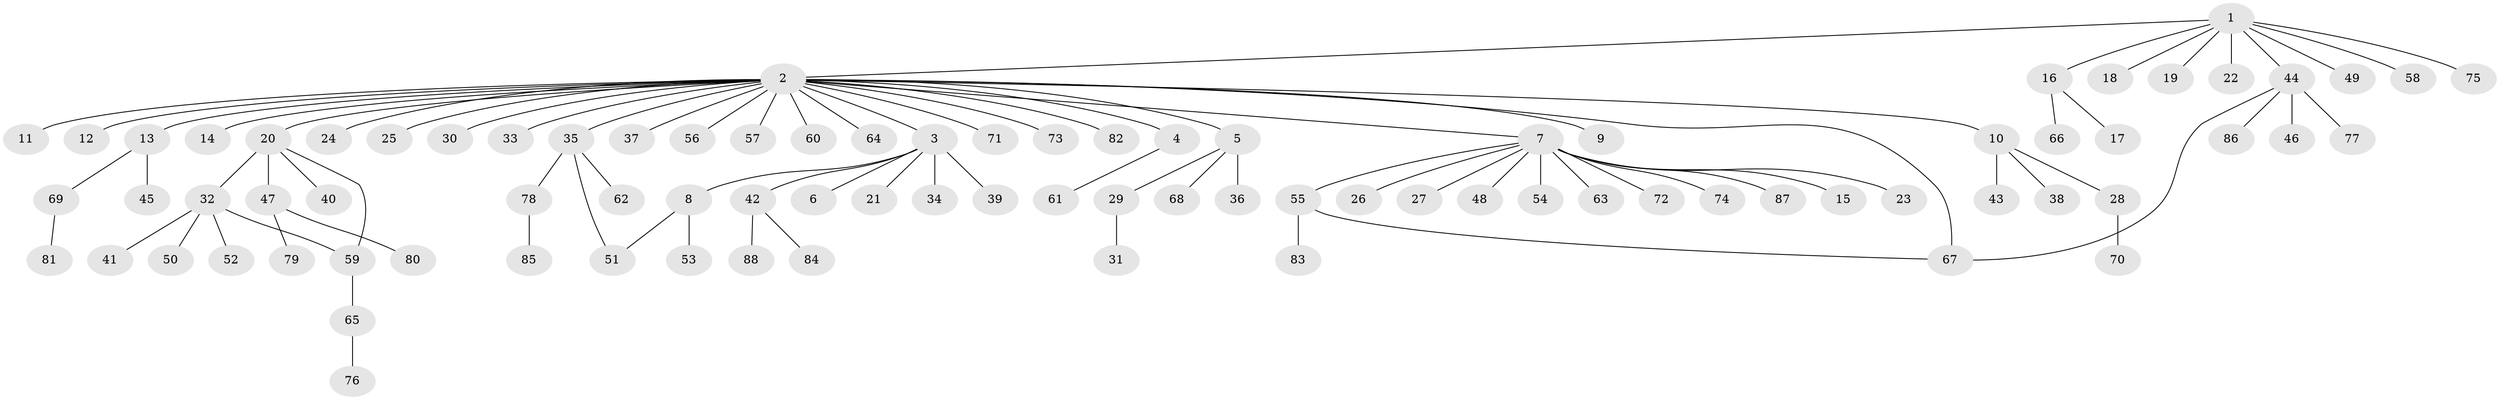 // coarse degree distribution, {4: 0.11538461538461539, 1: 0.8076923076923077, 2: 0.038461538461538464, 15: 0.038461538461538464}
// Generated by graph-tools (version 1.1) at 2025/50/03/04/25 21:50:37]
// undirected, 88 vertices, 91 edges
graph export_dot {
graph [start="1"]
  node [color=gray90,style=filled];
  1;
  2;
  3;
  4;
  5;
  6;
  7;
  8;
  9;
  10;
  11;
  12;
  13;
  14;
  15;
  16;
  17;
  18;
  19;
  20;
  21;
  22;
  23;
  24;
  25;
  26;
  27;
  28;
  29;
  30;
  31;
  32;
  33;
  34;
  35;
  36;
  37;
  38;
  39;
  40;
  41;
  42;
  43;
  44;
  45;
  46;
  47;
  48;
  49;
  50;
  51;
  52;
  53;
  54;
  55;
  56;
  57;
  58;
  59;
  60;
  61;
  62;
  63;
  64;
  65;
  66;
  67;
  68;
  69;
  70;
  71;
  72;
  73;
  74;
  75;
  76;
  77;
  78;
  79;
  80;
  81;
  82;
  83;
  84;
  85;
  86;
  87;
  88;
  1 -- 2;
  1 -- 16;
  1 -- 18;
  1 -- 19;
  1 -- 22;
  1 -- 44;
  1 -- 49;
  1 -- 58;
  1 -- 75;
  2 -- 3;
  2 -- 4;
  2 -- 5;
  2 -- 7;
  2 -- 9;
  2 -- 10;
  2 -- 11;
  2 -- 12;
  2 -- 13;
  2 -- 14;
  2 -- 20;
  2 -- 24;
  2 -- 25;
  2 -- 30;
  2 -- 33;
  2 -- 35;
  2 -- 37;
  2 -- 56;
  2 -- 57;
  2 -- 60;
  2 -- 64;
  2 -- 67;
  2 -- 71;
  2 -- 73;
  2 -- 82;
  3 -- 6;
  3 -- 8;
  3 -- 21;
  3 -- 34;
  3 -- 39;
  3 -- 42;
  4 -- 61;
  5 -- 29;
  5 -- 36;
  5 -- 68;
  7 -- 15;
  7 -- 23;
  7 -- 26;
  7 -- 27;
  7 -- 48;
  7 -- 54;
  7 -- 55;
  7 -- 63;
  7 -- 72;
  7 -- 74;
  7 -- 87;
  8 -- 51;
  8 -- 53;
  10 -- 28;
  10 -- 38;
  10 -- 43;
  13 -- 45;
  13 -- 69;
  16 -- 17;
  16 -- 66;
  20 -- 32;
  20 -- 40;
  20 -- 47;
  20 -- 59;
  28 -- 70;
  29 -- 31;
  32 -- 41;
  32 -- 50;
  32 -- 52;
  32 -- 59;
  35 -- 51;
  35 -- 62;
  35 -- 78;
  42 -- 84;
  42 -- 88;
  44 -- 46;
  44 -- 67;
  44 -- 77;
  44 -- 86;
  47 -- 79;
  47 -- 80;
  55 -- 67;
  55 -- 83;
  59 -- 65;
  65 -- 76;
  69 -- 81;
  78 -- 85;
}
